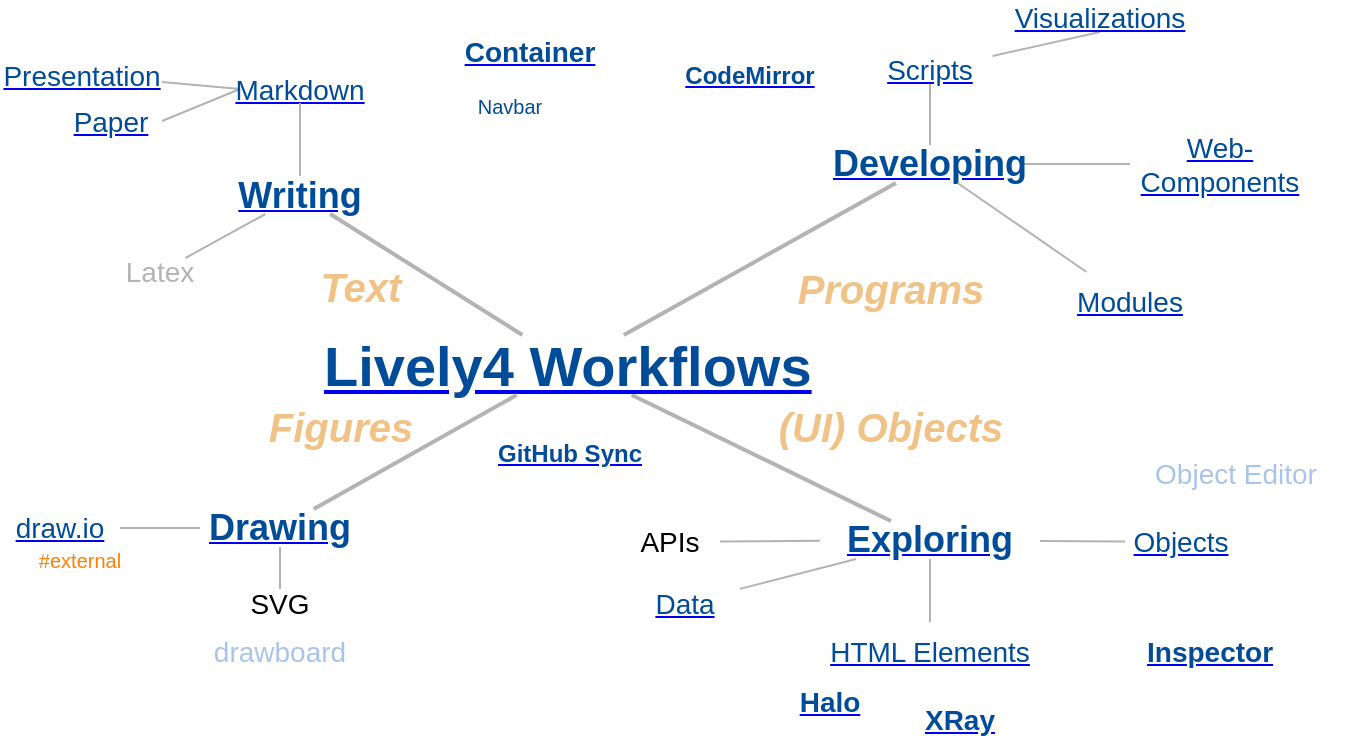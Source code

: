 <mxfile version="12.1.8" type="github" pages="1">
  <diagram name="Page-1" id="97a40813-6b03-0c74-37c1-0168de264b11">
    <mxGraphModel dx="848" dy="397" grid="1" gridSize="10" guides="1" tooltips="1" connect="1" arrows="1" fold="1" page="1" pageScale="1" pageWidth="700" pageHeight="400" background="#ffffff" math="0" shadow="0">
      <root>
        <mxCell id="0"/>
        <mxCell id="1" parent="0"/>
        <mxCell id="0TSWJhDB3ERVW5bUqQgN-13" style="edgeStyle=none;orthogonalLoop=1;jettySize=auto;html=1;endArrow=none;fontSize=18;fontColor=#808080;strokeWidth=2;strokeColor=#B3B3B3;" parent="1" source="0TSWJhDB3ERVW5bUqQgN-1" target="0TSWJhDB3ERVW5bUqQgN-2" edge="1">
          <mxGeometry relative="1" as="geometry"/>
        </mxCell>
        <mxCell id="0TSWJhDB3ERVW5bUqQgN-22" style="edgeStyle=none;orthogonalLoop=1;jettySize=auto;html=1;endArrow=none;strokeColor=#B3B3B3;strokeWidth=2;fontSize=18;fontColor=#808080;" parent="1" source="0TSWJhDB3ERVW5bUqQgN-1" target="0TSWJhDB3ERVW5bUqQgN-16" edge="1">
          <mxGeometry relative="1" as="geometry"/>
        </mxCell>
        <UserObject label="&lt;a href=&quot;../workflows/index.md&quot;&gt;&lt;font color=&quot;#004c99&quot;&gt;Lively4 Workflows&lt;/font&gt;&lt;/a&gt;" id="0TSWJhDB3ERVW5bUqQgN-1">
          <mxCell style="text;html=1;fontSize=28;fontColor=#004C99;fontStyle=1;verticalAlign=middle;" parent="1" vertex="1">
            <mxGeometry x="170" y="189.5" width="250" height="30" as="geometry"/>
          </mxCell>
        </UserObject>
        <mxCell id="DPRi2njI6-Kurb0PHNIT-4" style="edgeStyle=none;orthogonalLoop=1;jettySize=auto;html=1;endArrow=none;strokeColor=#B3B3B3;strokeWidth=1;fontSize=20;fontColor=#F0C286;" parent="1" source="0TSWJhDB3ERVW5bUqQgN-2" target="DPRi2njI6-Kurb0PHNIT-1" edge="1">
          <mxGeometry relative="1" as="geometry"/>
        </mxCell>
        <mxCell id="0TSWJhDB3ERVW5bUqQgN-2" value="&lt;b&gt;&lt;a href=&quot;../workflows/exploring.md&quot;&gt;&lt;font color=&quot;#004c99&quot;&gt;Exploring&lt;/font&gt;&lt;/a&gt;&lt;/b&gt;" style="text;html=1;strokeColor=none;fillColor=none;align=center;verticalAlign=middle;whiteSpace=wrap;rounded=0;fontSize=18;" parent="1" vertex="1">
          <mxGeometry x="420" y="282.5" width="110" height="19" as="geometry"/>
        </mxCell>
        <mxCell id="DPRi2njI6-Kurb0PHNIT-1" value="&lt;a href=&quot;../workflows/objects.md&quot;&gt;&lt;font color=&quot;#004c99&quot;&gt;Objects&lt;/font&gt;&lt;/a&gt;" style="text;html=1;strokeColor=none;fillColor=none;align=center;verticalAlign=middle;whiteSpace=wrap;rounded=0;fontSize=14;" parent="1" vertex="1">
          <mxGeometry x="572.5" y="283.5" width="55" height="19" as="geometry"/>
        </mxCell>
        <mxCell id="0TSWJhDB3ERVW5bUqQgN-36" value="&lt;a href=&quot;../tools/halo.md&quot;&gt;&lt;font color=&quot;#004c99&quot;&gt;Halo&lt;/font&gt;&lt;/a&gt;" style="text;html=1;strokeColor=none;fillColor=none;align=center;verticalAlign=middle;whiteSpace=wrap;rounded=0;fontSize=14;fontColor=#004C99;fontStyle=1" parent="1" vertex="1">
          <mxGeometry x="395" y="363" width="60" height="19" as="geometry"/>
        </mxCell>
        <mxCell id="0TSWJhDB3ERVW5bUqQgN-44" style="edgeStyle=none;orthogonalLoop=1;jettySize=auto;html=1;endArrow=none;strokeColor=#B3B3B3;strokeWidth=1;fontSize=14;fontColor=#004C99;" parent="1" source="0TSWJhDB3ERVW5bUqQgN-3" target="0TSWJhDB3ERVW5bUqQgN-43" edge="1">
          <mxGeometry relative="1" as="geometry"/>
        </mxCell>
        <mxCell id="0TSWJhDB3ERVW5bUqQgN-3" value="&lt;b&gt;&lt;a href=&quot;../workflows/drawing.md&quot;&gt;&lt;font color=&quot;#004c99&quot;&gt;Drawing&lt;/font&gt;&lt;/a&gt;&lt;/b&gt;" style="text;html=1;strokeColor=none;fillColor=none;align=center;verticalAlign=middle;whiteSpace=wrap;rounded=0;fontSize=18;" parent="1" vertex="1">
          <mxGeometry x="110" y="276.5" width="80" height="19" as="geometry"/>
        </mxCell>
        <mxCell id="0TSWJhDB3ERVW5bUqQgN-21" style="edgeStyle=none;orthogonalLoop=1;jettySize=auto;html=1;endArrow=none;strokeColor=#B3B3B3;strokeWidth=1;fontSize=18;fontColor=#808080;" parent="1" source="0TSWJhDB3ERVW5bUqQgN-4" target="0TSWJhDB3ERVW5bUqQgN-18" edge="1">
          <mxGeometry relative="1" as="geometry"/>
        </mxCell>
        <mxCell id="0TSWJhDB3ERVW5bUqQgN-4" value="&lt;b&gt;&lt;a href=&quot;../workflows/writing.md&quot;&gt;&lt;font color=&quot;#004c99&quot;&gt;Writing&lt;/font&gt;&lt;/a&gt;&lt;/b&gt;" style="text;html=1;strokeColor=none;fillColor=none;align=center;verticalAlign=middle;whiteSpace=wrap;rounded=0;fontSize=18;" parent="1" vertex="1">
          <mxGeometry x="90" y="110" width="140" height="19" as="geometry"/>
        </mxCell>
        <mxCell id="0TSWJhDB3ERVW5bUqQgN-12" value="" style="endArrow=none;html=1;fontSize=18;fontColor=#808080;strokeColor=#B3B3B3;strokeWidth=2;" parent="1" source="0TSWJhDB3ERVW5bUqQgN-4" target="0TSWJhDB3ERVW5bUqQgN-1" edge="1">
          <mxGeometry width="50" height="50" relative="1" as="geometry">
            <mxPoint x="233.182" y="319.5" as="sourcePoint"/>
            <mxPoint x="298.636" y="239.5" as="targetPoint"/>
          </mxGeometry>
        </mxCell>
        <mxCell id="0TSWJhDB3ERVW5bUqQgN-14" value="#external" style="text;html=1;strokeColor=none;fillColor=none;align=center;verticalAlign=middle;whiteSpace=wrap;rounded=0;fontSize=10;fontColor=#FF8000;" parent="1" vertex="1">
          <mxGeometry x="25" y="296.5" width="50" height="10" as="geometry"/>
        </mxCell>
        <mxCell id="0TSWJhDB3ERVW5bUqQgN-24" value="" style="edgeStyle=none;orthogonalLoop=1;jettySize=auto;html=1;endArrow=none;strokeColor=#B3B3B3;strokeWidth=1;fontSize=18;fontColor=#808080;" parent="1" source="0TSWJhDB3ERVW5bUqQgN-15" target="0TSWJhDB3ERVW5bUqQgN-3" edge="1">
          <mxGeometry relative="1" as="geometry">
            <mxPoint x="-11" y="286.5" as="targetPoint"/>
          </mxGeometry>
        </mxCell>
        <mxCell id="0TSWJhDB3ERVW5bUqQgN-15" value="&lt;a href=&quot;../workflows/drawio.md&quot;&gt;&lt;font color=&quot;#004c99&quot;&gt;draw.io&lt;/font&gt;&lt;/a&gt;" style="text;html=1;strokeColor=none;fillColor=none;align=center;verticalAlign=middle;whiteSpace=wrap;rounded=0;fontSize=14;" parent="1" vertex="1">
          <mxGeometry x="10" y="279" width="60" height="14" as="geometry"/>
        </mxCell>
        <mxCell id="0TSWJhDB3ERVW5bUqQgN-31" style="edgeStyle=none;orthogonalLoop=1;jettySize=auto;html=1;endArrow=none;strokeColor=#B3B3B3;strokeWidth=1;fontSize=18;fontColor=#808080;" parent="1" source="0TSWJhDB3ERVW5bUqQgN-16" target="0TSWJhDB3ERVW5bUqQgN-27" edge="1">
          <mxGeometry relative="1" as="geometry"/>
        </mxCell>
        <UserObject label="&lt;b&gt;&lt;a href=&quot;../workflows/developing.md&quot;&gt;&lt;font color=&quot;#004c99&quot;&gt;Developing&lt;/font&gt;&lt;/a&gt;&lt;/b&gt;" id="0TSWJhDB3ERVW5bUqQgN-16">
          <mxCell style="text;html=1;strokeColor=none;fillColor=none;align=center;verticalAlign=middle;whiteSpace=wrap;rounded=0;fontSize=18;fontColor=#000000;" parent="1" vertex="1">
            <mxGeometry x="430" y="94.5" width="90" height="19" as="geometry"/>
          </mxCell>
        </UserObject>
        <mxCell id="FIq0eb9bhNBDXf4jX-hK-5" style="edgeStyle=none;orthogonalLoop=1;jettySize=auto;html=1;endArrow=none;strokeColor=#B3B3B3;strokeWidth=1;fontSize=18;fontColor=#808080;exitX=0;exitY=0.5;exitDx=0;exitDy=0;entryX=0.5;entryY=0;entryDx=0;entryDy=0;" edge="1" parent="1" source="0TSWJhDB3ERVW5bUqQgN-17" target="FIq0eb9bhNBDXf4jX-hK-3">
          <mxGeometry relative="1" as="geometry"/>
        </mxCell>
        <mxCell id="FIq0eb9bhNBDXf4jX-hK-6" style="edgeStyle=none;orthogonalLoop=1;jettySize=auto;html=1;endArrow=none;strokeColor=#B3B3B3;strokeWidth=1;fontSize=18;fontColor=#808080;exitX=0;exitY=0.5;exitDx=0;exitDy=0;entryX=1;entryY=0.75;entryDx=0;entryDy=0;" edge="1" parent="1" source="0TSWJhDB3ERVW5bUqQgN-17" target="FIq0eb9bhNBDXf4jX-hK-1">
          <mxGeometry relative="1" as="geometry">
            <mxPoint x="110" y="43" as="targetPoint"/>
          </mxGeometry>
        </mxCell>
        <mxCell id="0TSWJhDB3ERVW5bUqQgN-17" value="&lt;a href=&quot;../workflows/markdown.md&quot;&gt;&lt;font color=&quot;#004c99&quot;&gt;Markdown&lt;/font&gt;&lt;/a&gt;" style="text;html=1;strokeColor=none;fillColor=none;align=center;verticalAlign=middle;whiteSpace=wrap;rounded=0;fontSize=14;" parent="1" vertex="1">
          <mxGeometry x="130" y="59.5" width="60" height="14" as="geometry"/>
        </mxCell>
        <mxCell id="0TSWJhDB3ERVW5bUqQgN-18" value="Latex" style="text;html=1;strokeColor=none;fillColor=none;align=center;verticalAlign=middle;whiteSpace=wrap;rounded=0;fontSize=14;fontColor=#B3B3B3;" parent="1" vertex="1">
          <mxGeometry x="50" y="151" width="80" height="14" as="geometry"/>
        </mxCell>
        <mxCell id="0TSWJhDB3ERVW5bUqQgN-19" value="" style="endArrow=none;html=1;fontSize=18;fontColor=#808080;strokeColor=#B3B3B3;strokeWidth=2;" parent="1" source="0TSWJhDB3ERVW5bUqQgN-3" target="0TSWJhDB3ERVW5bUqQgN-1" edge="1">
          <mxGeometry width="50" height="50" relative="1" as="geometry">
            <mxPoint x="214.95" y="300" as="sourcePoint"/>
            <mxPoint x="285.1" y="229.5" as="targetPoint"/>
          </mxGeometry>
        </mxCell>
        <mxCell id="0TSWJhDB3ERVW5bUqQgN-20" value="" style="endArrow=none;html=1;fontSize=18;fontColor=#808080;strokeColor=#B3B3B3;strokeWidth=1;" parent="1" source="0TSWJhDB3ERVW5bUqQgN-17" target="0TSWJhDB3ERVW5bUqQgN-4" edge="1">
          <mxGeometry width="50" height="50" relative="1" as="geometry">
            <mxPoint x="324.95" y="210.5" as="sourcePoint"/>
            <mxPoint x="395.1" y="140" as="targetPoint"/>
          </mxGeometry>
        </mxCell>
        <mxCell id="0TSWJhDB3ERVW5bUqQgN-25" value="&lt;font color=&quot;#a9c4eb&quot;&gt;drawboard&lt;/font&gt;" style="text;html=1;strokeColor=none;fillColor=none;align=center;verticalAlign=middle;whiteSpace=wrap;rounded=0;fontSize=14;fontColor=#004C99;fontStyle=0;strokeOpacity=80;fillOpacity=80;" parent="1" vertex="1">
          <mxGeometry x="110" y="341" width="80" height="14" as="geometry"/>
        </mxCell>
        <mxCell id="0TSWJhDB3ERVW5bUqQgN-27" value="&lt;a href=&quot;../workflows/web-components.md&quot;&gt;&lt;font color=&quot;#004c99&quot;&gt;Web-Components&lt;/font&gt;&lt;/a&gt;" style="text;html=1;strokeColor=none;fillColor=none;align=center;verticalAlign=middle;whiteSpace=wrap;rounded=0;fontSize=14;" parent="1" vertex="1">
          <mxGeometry x="575" y="89" width="90" height="30" as="geometry"/>
        </mxCell>
        <mxCell id="0TSWJhDB3ERVW5bUqQgN-28" value="" style="endArrow=none;html=1;fontSize=18;fontColor=#808080;strokeColor=#B3B3B3;strokeWidth=1;" parent="1" source="0TSWJhDB3ERVW5bUqQgN-29" target="0TSWJhDB3ERVW5bUqQgN-16" edge="1">
          <mxGeometry width="50" height="50" relative="1" as="geometry">
            <mxPoint x="440" y="70" as="sourcePoint"/>
            <mxPoint x="188.25" y="120" as="targetPoint"/>
          </mxGeometry>
        </mxCell>
        <mxCell id="FIq0eb9bhNBDXf4jX-hK-11" style="edgeStyle=none;orthogonalLoop=1;jettySize=auto;html=1;entryX=0.5;entryY=1;entryDx=0;entryDy=0;endArrow=none;strokeColor=#B3B3B3;strokeWidth=1;fontSize=18;fontColor=#808080;" edge="1" parent="1" source="0TSWJhDB3ERVW5bUqQgN-29" target="FIq0eb9bhNBDXf4jX-hK-10">
          <mxGeometry relative="1" as="geometry"/>
        </mxCell>
        <mxCell id="0TSWJhDB3ERVW5bUqQgN-29" value="&lt;a href=&quot;../workflows/scripts.md&quot;&gt;&lt;font color=&quot;#004c99&quot;&gt;Scripts&lt;/font&gt;&lt;/a&gt;" style="text;html=1;strokeColor=none;fillColor=none;align=center;verticalAlign=middle;whiteSpace=wrap;rounded=0;fontSize=14;" parent="1" vertex="1">
          <mxGeometry x="435" y="50" width="80" height="14" as="geometry"/>
        </mxCell>
        <mxCell id="0TSWJhDB3ERVW5bUqQgN-32" value="&lt;a href=&quot;../workflows/modules.md&quot;&gt;&lt;font color=&quot;#004c99&quot;&gt;Modules&lt;/font&gt;&lt;/a&gt;" style="text;html=1;strokeColor=none;fillColor=none;align=center;verticalAlign=middle;whiteSpace=wrap;rounded=0;fontSize=14;" parent="1" vertex="1">
          <mxGeometry x="530" y="158" width="90" height="30" as="geometry"/>
        </mxCell>
        <mxCell id="0TSWJhDB3ERVW5bUqQgN-33" style="edgeStyle=none;orthogonalLoop=1;jettySize=auto;html=1;endArrow=none;strokeColor=#B3B3B3;strokeWidth=1;fontSize=18;fontColor=#808080;" parent="1" source="0TSWJhDB3ERVW5bUqQgN-16" target="0TSWJhDB3ERVW5bUqQgN-32" edge="1">
          <mxGeometry relative="1" as="geometry">
            <mxPoint x="590.0" y="120" as="sourcePoint"/>
            <mxPoint x="620.0" y="120" as="targetPoint"/>
          </mxGeometry>
        </mxCell>
        <mxCell id="0TSWJhDB3ERVW5bUqQgN-38" value="&lt;a href=&quot;../tools/container.md&quot;&gt;&lt;font color=&quot;#004c99&quot;&gt;Inspector&lt;/font&gt;&lt;/a&gt;" style="text;html=1;strokeColor=none;fillColor=none;align=center;verticalAlign=middle;whiteSpace=wrap;rounded=0;fontSize=14;fontColor=#004C99;fontStyle=1;" parent="1" vertex="1">
          <mxGeometry x="585" y="338.5" width="60" height="19" as="geometry"/>
        </mxCell>
        <mxCell id="0TSWJhDB3ERVW5bUqQgN-40" value="&lt;a href=&quot;../tools/container.md&quot;&gt;&lt;font color=&quot;#004c99&quot;&gt;Container&lt;/font&gt;&lt;/a&gt;" style="text;html=1;strokeColor=none;fillColor=none;align=center;verticalAlign=middle;whiteSpace=wrap;rounded=0;fontSize=14;fontColor=#004C99;fontStyle=1;" parent="1" vertex="1">
          <mxGeometry x="230" y="38" width="90" height="19" as="geometry"/>
        </mxCell>
        <mxCell id="0TSWJhDB3ERVW5bUqQgN-41" value="&lt;font style=&quot;font-size: 10px ; font-weight: normal&quot;&gt;Navbar&lt;/font&gt;" style="text;html=1;strokeColor=none;fillColor=none;align=center;verticalAlign=middle;whiteSpace=wrap;rounded=0;fontSize=14;fontColor=#004C99;fontStyle=1;" parent="1" vertex="1">
          <mxGeometry x="220" y="64" width="90" height="19" as="geometry"/>
        </mxCell>
        <mxCell id="0TSWJhDB3ERVW5bUqQgN-42" value="&lt;a href=&quot;../tools/codemirror.md&quot;&gt;&lt;font color=&quot;#004c99&quot;&gt;CodeMirror&lt;/font&gt;&lt;/a&gt;" style="text;html=1;strokeColor=none;fillColor=none;align=center;verticalAlign=middle;whiteSpace=wrap;rounded=0;fontSize=12;fontColor=#004C99;fontStyle=1;" parent="1" vertex="1">
          <mxGeometry x="340" y="50" width="90" height="19" as="geometry"/>
        </mxCell>
        <mxCell id="0TSWJhDB3ERVW5bUqQgN-43" value="SVG" style="text;html=1;strokeColor=none;fillColor=none;align=center;verticalAlign=middle;whiteSpace=wrap;rounded=0;fontSize=14;fontColor=#000000;" parent="1" vertex="1">
          <mxGeometry x="110" y="316.5" width="80" height="14" as="geometry"/>
        </mxCell>
        <mxCell id="0TSWJhDB3ERVW5bUqQgN-49" value="Programs" style="text;html=1;fontSize=20;fontColor=#F0C286;rounded=0;align=center;verticalAlign=middle;fontStyle=3;" parent="1" vertex="1">
          <mxGeometry x="410" y="151" width="90" height="30" as="geometry"/>
        </mxCell>
        <mxCell id="0TSWJhDB3ERVW5bUqQgN-52" value="Figures" style="text;html=1;fontSize=20;fontColor=#F0C286;rounded=0;fontStyle=3;align=center;verticalAlign=middle;" parent="1" vertex="1">
          <mxGeometry x="145" y="219.5" width="70" height="30" as="geometry"/>
        </mxCell>
        <mxCell id="0TSWJhDB3ERVW5bUqQgN-53" value="Text" style="text;html=1;fontSize=20;fontColor=#F0C286;rounded=0;fontStyle=3;align=center;verticalAlign=middle;" parent="1" vertex="1">
          <mxGeometry x="165" y="150" width="50" height="30" as="geometry"/>
        </mxCell>
        <mxCell id="0TSWJhDB3ERVW5bUqQgN-54" value="(UI) Objects" style="text;html=1;fontSize=20;fontColor=#F0C286;rounded=0;align=center;verticalAlign=middle;fontStyle=3;" parent="1" vertex="1">
          <mxGeometry x="410" y="219.5" width="90" height="30" as="geometry"/>
        </mxCell>
        <mxCell id="0TSWJhDB3ERVW5bUqQgN-57" style="edgeStyle=none;orthogonalLoop=1;jettySize=auto;html=1;endArrow=none;strokeColor=#B3B3B3;strokeWidth=1;fontSize=20;fontColor=#F0C286;" parent="1" source="0TSWJhDB3ERVW5bUqQgN-56" target="0TSWJhDB3ERVW5bUqQgN-2" edge="1">
          <mxGeometry relative="1" as="geometry"/>
        </mxCell>
        <mxCell id="0TSWJhDB3ERVW5bUqQgN-56" value="&lt;a href=&quot;../workflows/html-elements.md&quot;&gt;&lt;font color=&quot;#004c99&quot;&gt;HTML Elements&lt;/font&gt;&lt;/a&gt;" style="text;html=1;strokeColor=none;fillColor=none;align=center;verticalAlign=middle;whiteSpace=wrap;rounded=0;fontSize=14;" parent="1" vertex="1">
          <mxGeometry x="410" y="333" width="130" height="30" as="geometry"/>
        </mxCell>
        <mxCell id="DPRi2njI6-Kurb0PHNIT-8" style="edgeStyle=none;orthogonalLoop=1;jettySize=auto;html=1;endArrow=none;strokeColor=#B3B3B3;strokeWidth=1;fontSize=20;fontColor=#F0C286;" parent="1" source="0TSWJhDB3ERVW5bUqQgN-61" target="0TSWJhDB3ERVW5bUqQgN-2" edge="1">
          <mxGeometry relative="1" as="geometry"/>
        </mxCell>
        <mxCell id="0TSWJhDB3ERVW5bUqQgN-61" value="APIs" style="text;html=1;strokeColor=none;fillColor=none;align=center;verticalAlign=middle;whiteSpace=wrap;rounded=0;fontSize=14;" parent="1" vertex="1">
          <mxGeometry x="320" y="278" width="50" height="30" as="geometry"/>
        </mxCell>
        <mxCell id="0TSWJhDB3ERVW5bUqQgN-62" value="&lt;a href=&quot;../tools/sync.md&quot;&gt;&lt;font color=&quot;#004c99&quot;&gt;GitHub Sync&lt;/font&gt;&lt;/a&gt;" style="text;html=1;strokeColor=none;fillColor=none;align=center;verticalAlign=middle;whiteSpace=wrap;rounded=0;fontSize=12;fontColor=#004C99;fontStyle=1;" parent="1" vertex="1">
          <mxGeometry x="250" y="239.5" width="90" height="19" as="geometry"/>
        </mxCell>
        <mxCell id="0TSWJhDB3ERVW5bUqQgN-68" value="&lt;font color=&quot;#a9c4eb&quot;&gt;Object Editor&lt;/font&gt;" style="text;html=1;strokeColor=none;fillColor=none;align=center;verticalAlign=middle;whiteSpace=wrap;rounded=0;fontSize=14;fontColor=#004C99;fontStyle=0;strokeOpacity=80;fillOpacity=80;" parent="1" vertex="1">
          <mxGeometry x="572.5" y="251.5" width="110" height="14" as="geometry"/>
        </mxCell>
        <mxCell id="0TSWJhDB3ERVW5bUqQgN-69" value="&lt;a href=&quot;../tools/xray.md&quot;&gt;&lt;font color=&quot;#004c99&quot;&gt;XRay&lt;/font&gt;&lt;/a&gt;" style="text;html=1;strokeColor=none;fillColor=none;align=center;verticalAlign=middle;whiteSpace=wrap;rounded=0;fontSize=14;fontColor=#004C99;fontStyle=1;" parent="1" vertex="1">
          <mxGeometry x="460" y="372.5" width="60" height="19" as="geometry"/>
        </mxCell>
        <mxCell id="DPRi2njI6-Kurb0PHNIT-7" style="edgeStyle=none;orthogonalLoop=1;jettySize=auto;html=1;endArrow=none;strokeColor=#B3B3B3;strokeWidth=1;fontSize=20;fontColor=#F0C286;" parent="1" source="DPRi2njI6-Kurb0PHNIT-6" target="0TSWJhDB3ERVW5bUqQgN-2" edge="1">
          <mxGeometry relative="1" as="geometry"/>
        </mxCell>
        <mxCell id="DPRi2njI6-Kurb0PHNIT-6" value="&lt;a href=&quot;../workflows/data.md&quot;&gt;&lt;font color=&quot;#004c99&quot;&gt;Data&lt;/font&gt;&lt;/a&gt;" style="text;html=1;strokeColor=none;fillColor=none;align=center;verticalAlign=middle;whiteSpace=wrap;rounded=0;fontSize=14;" parent="1" vertex="1">
          <mxGeometry x="325" y="314" width="55" height="19" as="geometry"/>
        </mxCell>
        <mxCell id="FIq0eb9bhNBDXf4jX-hK-1" value="&lt;a href=&quot;../workflows/presentation.md&quot;&gt;&lt;font color=&quot;#004c99&quot;&gt;Presentation&lt;/font&gt;&lt;/a&gt;" style="text;html=1;strokeColor=none;fillColor=none;align=center;verticalAlign=middle;whiteSpace=wrap;rounded=0;fontSize=14;" vertex="1" parent="1">
          <mxGeometry x="11" y="52.5" width="80" height="14" as="geometry"/>
        </mxCell>
        <mxCell id="FIq0eb9bhNBDXf4jX-hK-3" value="&lt;a href=&quot;../workflows/paper.md&quot;&gt;&lt;font color=&quot;#004c99&quot;&gt;Paper&lt;/font&gt;&lt;/a&gt;" style="text;html=1;strokeColor=none;fillColor=none;align=center;verticalAlign=middle;whiteSpace=wrap;rounded=0;fontSize=14;direction=south;" vertex="1" parent="1">
          <mxGeometry x="40" y="75.5" width="51" height="14" as="geometry"/>
        </mxCell>
        <mxCell id="FIq0eb9bhNBDXf4jX-hK-10" value="&lt;a href=&quot;../workflows/visualizations.md&quot;&gt;&lt;font color=&quot;#004c99&quot;&gt;Visualizations&lt;/font&gt;&lt;/a&gt;" style="text;html=1;strokeColor=none;fillColor=none;align=center;verticalAlign=middle;whiteSpace=wrap;rounded=0;fontSize=14;" vertex="1" parent="1">
          <mxGeometry x="520" y="24" width="80" height="14" as="geometry"/>
        </mxCell>
      </root>
    </mxGraphModel>
  </diagram>
</mxfile>
